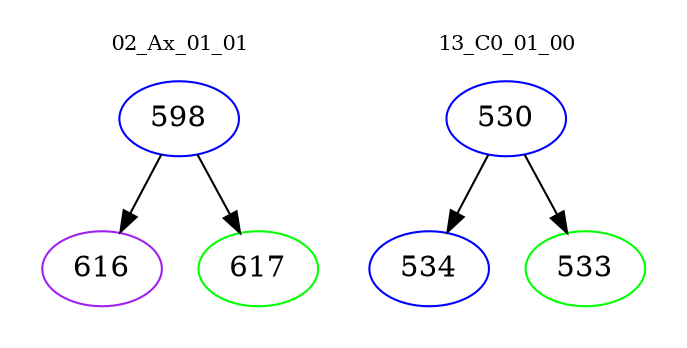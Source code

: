digraph{
subgraph cluster_0 {
color = white
label = "02_Ax_01_01";
fontsize=10;
T0_598 [label="598", color="blue"]
T0_598 -> T0_616 [color="black"]
T0_616 [label="616", color="purple"]
T0_598 -> T0_617 [color="black"]
T0_617 [label="617", color="green"]
}
subgraph cluster_1 {
color = white
label = "13_C0_01_00";
fontsize=10;
T1_530 [label="530", color="blue"]
T1_530 -> T1_534 [color="black"]
T1_534 [label="534", color="blue"]
T1_530 -> T1_533 [color="black"]
T1_533 [label="533", color="green"]
}
}
